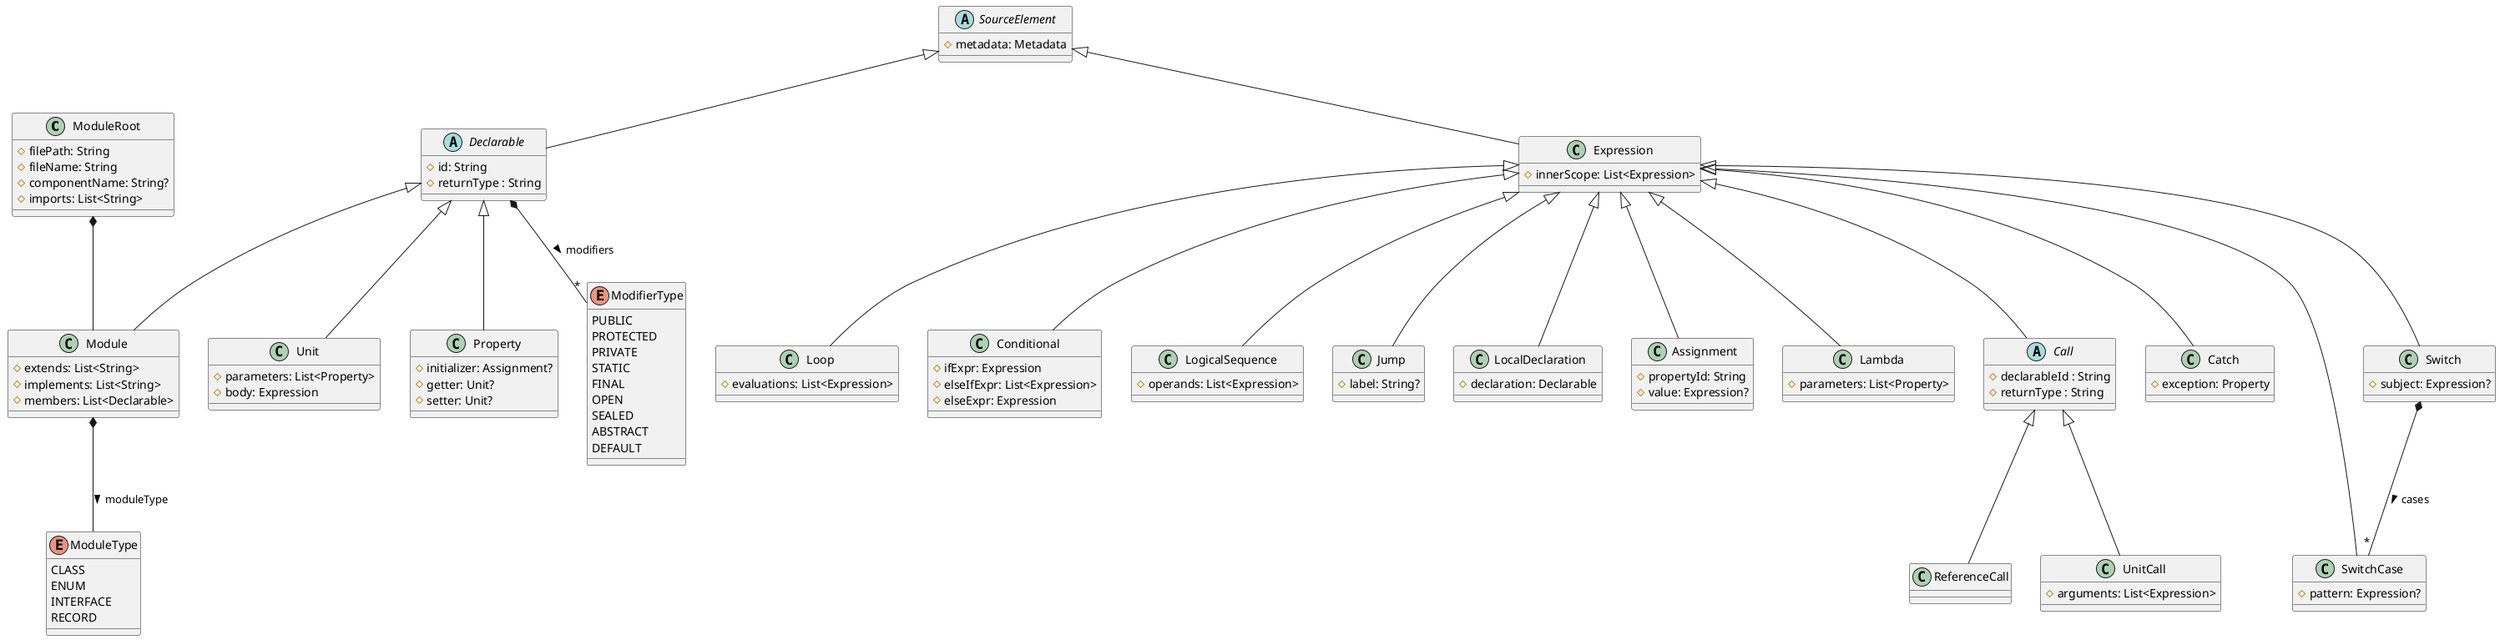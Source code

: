 @startuml
class ModuleRoot
abstract class SourceElement
class Module
class Unit
class Property
class Expression
abstract class Declarable

class Loop
class Conditional
class LogicalSequence
class Jump
class LocalDeclaration
class Assignment
class Lambda

abstract class Call
class ReferenceCall
class UnitCall

enum ModuleType {
    CLASS
    ENUM
    INTERFACE
    RECORD
}

enum ModifierType {
    PUBLIC
    PROTECTED
    PRIVATE
    STATIC
    FINAL
    OPEN
    SEALED
    ABSTRACT
    DEFAULT
}

ModuleRoot : # filePath: String
ModuleRoot : # fileName: String
ModuleRoot : # componentName: String?
ModuleRoot : # imports: List<String>
ModuleRoot *-- Module

SourceElement : # metadata: Metadata

SourceElement <|-- Declarable
SourceElement <|-- Expression

Declarable : # id: String
Declarable : # returnType : String
Declarable *-- "*" ModifierType : modifiers >

Declarable <|-- Module
Declarable <|-- Unit
Declarable <|-- Property

Module : # extends: List<String>
Module : # implements: List<String>
Module : # members: List<Declarable>
Module *-- ModuleType : moduleType >

Unit : # parameters: List<Property>
Unit : # body: Expression

Property : # initializer: Assignment?
Property : # getter: Unit?
Property : # setter: Unit?

Expression : # innerScope: List<Expression>

Expression <|-- Loop
Expression <|-- Conditional
Expression <|-- LogicalSequence
Expression <|-- Jump
Expression <|-- LocalDeclaration
Expression <|-- Assignment
Expression <|-- Lambda
Expression <|-- Catch
Expression <|-- Call
Expression <|-- Switch
Expression <|-- SwitchCase

Call <|-- ReferenceCall
Call <|-- UnitCall

Call : # declarableId : String
Call : # returnType : String

Catch : # exception: Property

Loop : # evaluations: List<Expression>

Conditional : # ifExpr: Expression
Conditional : # elseIfExpr: List<Expression>
Conditional : # elseExpr: Expression

LogicalSequence : # operands: List<Expression>

Jump : # label: String?

Lambda : # parameters: List<Property>

UnitCall : # arguments: List<Expression>

LocalDeclaration : # declaration: Declarable

Assignment : # propertyId: String
Assignment : # value: Expression?

Switch : # subject: Expression?
Switch *-- "*" SwitchCase : cases >

SwitchCase : # pattern: Expression?

@enduml